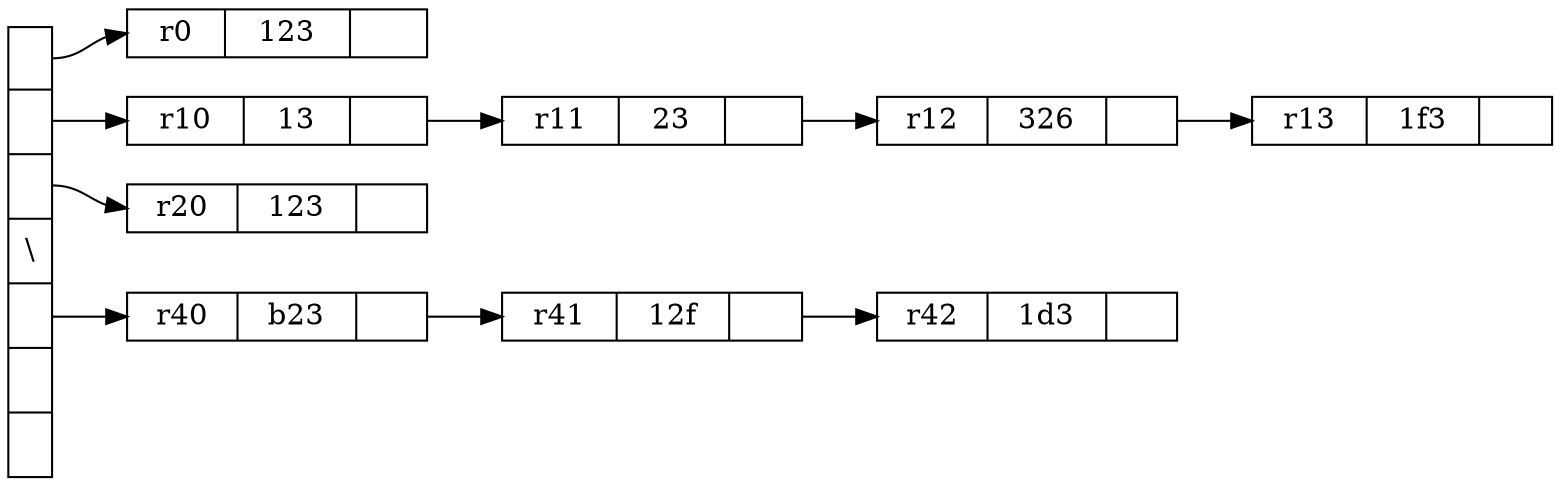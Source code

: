digraph G
{
        rankdir = LR;
        node [shape=record, width=.1, height=.1];

        node0 [label = "<p0> | <p1> | <p2> | <p3> \\
                 | <p4> | | ", height = 3];

        node[ width=2 ];
        node1 [label = "{<e> r0 | 123 | <p> }" ];
        node2 [label = "{<e> r10 | 13 | <p> }" ];
        node3 [label = "{<e> r11 | 23 | <p> }" ];
        node4 [label = "{<e> r12 | 326 | <p> }" ];
        node5 [label = "{<e> r13 | 1f3 | <p> }" ];
        node6 [label = "{<e> r20 | 123 | <p> }" ];
        node7 [label = "{<e> r40 | b23 | <p> }" ];
        node8 [label = "{<e> r41 | 12f | <p> }" ];
        node9 [label = "{<e> r42 | 1d3 | <p> }" ];

        node0:p0 -> node1:e;
        node0:p1 -> node2:e;
        node2:p -> node3:e;
        node3:p -> node4:e;
        node4:p -> node5:e;

        node0:p2 -> node6:e;
        node0:p4 -> node7:e;
        node7:p -> node8:e;
        node8:p -> node9:e;

}
